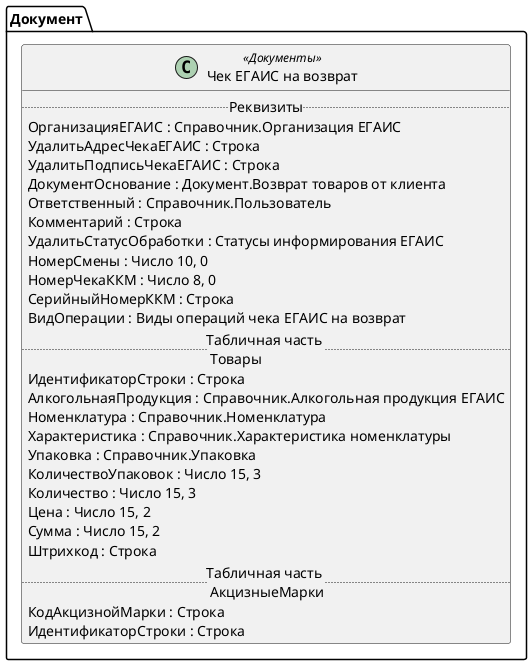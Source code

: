 ﻿@startuml ЧекЕГАИСВозврат
'!include templates.wsd
'..\include templates.wsd
class Документ.ЧекЕГАИСВозврат as "Чек ЕГАИС на возврат" <<Документы>>
{
..Реквизиты..
ОрганизацияЕГАИС : Справочник.Организация ЕГАИС
УдалитьАдресЧекаЕГАИС : Строка
УдалитьПодписьЧекаЕГАИС : Строка
ДокументОснование : Документ.Возврат товаров от клиента
Ответственный : Справочник.Пользователь
Комментарий : Строка
УдалитьСтатусОбработки : Статусы информирования ЕГАИС
НомерСмены : Число 10, 0
НомерЧекаККМ : Число 8, 0
СерийныйНомерККМ : Строка
ВидОперации : Виды операций чека ЕГАИС на возврат
..Табличная часть \n Товары..
ИдентификаторСтроки : Строка
АлкогольнаяПродукция : Справочник.Алкогольная продукция ЕГАИС
Номенклатура : Справочник.Номенклатура
Характеристика : Справочник.Характеристика номенклатуры
Упаковка : Справочник.Упаковка
КоличествоУпаковок : Число 15, 3
Количество : Число 15, 3
Цена : Число 15, 2
Сумма : Число 15, 2
Штрихкод : Строка
..Табличная часть \n АкцизныеМарки..
КодАкцизнойМарки : Строка
ИдентификаторСтроки : Строка
}
@enduml
